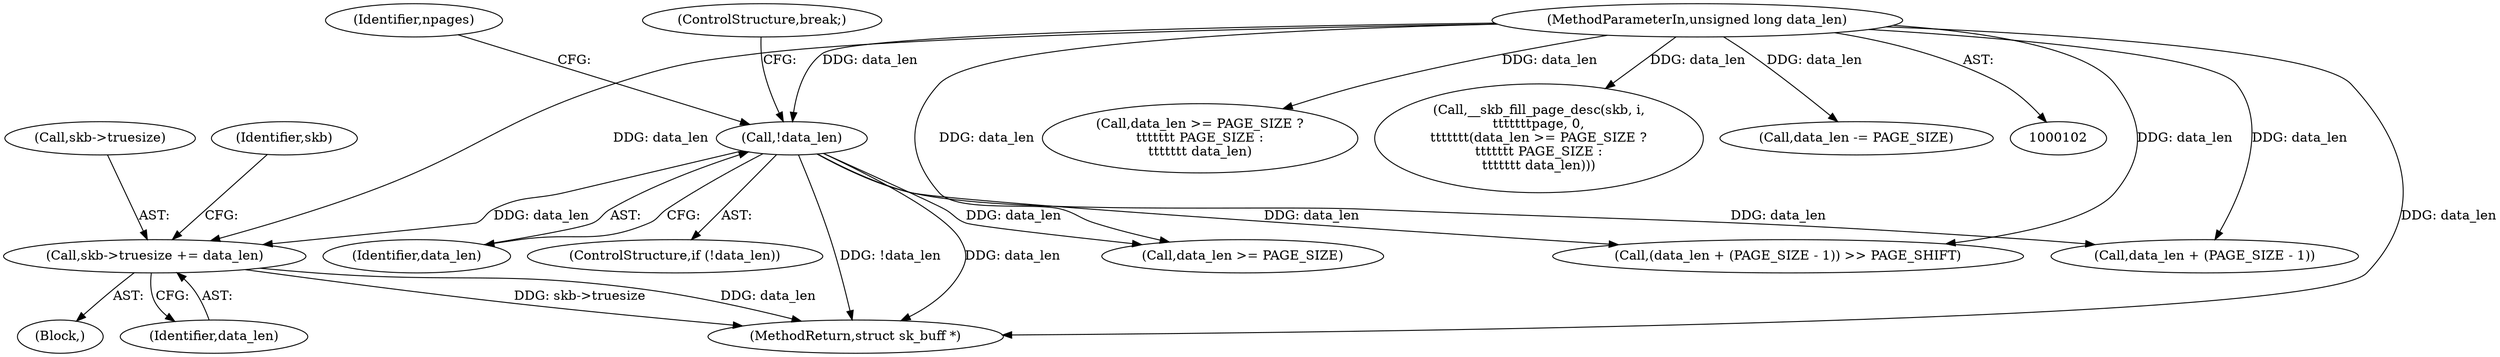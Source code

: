 digraph "0_linux_cc9b17ad29ecaa20bfe426a8d4dbfb94b13ff1cc@pointer" {
"1000187" [label="(Call,skb->truesize += data_len)"];
"1000105" [label="(MethodParameterIn,unsigned long data_len)"];
"1000175" [label="(Call,!data_len)"];
"1000238" [label="(Call,data_len >= PAGE_SIZE ?\n\t\t\t\t\t\t\t PAGE_SIZE :\n\t\t\t\t\t\t\t data_len)"];
"1000239" [label="(Call,data_len >= PAGE_SIZE)"];
"1000179" [label="(Identifier,npages)"];
"1000180" [label="(Call,(data_len + (PAGE_SIZE - 1)) >> PAGE_SHIFT)"];
"1000303" [label="(MethodReturn,struct sk_buff *)"];
"1000176" [label="(Identifier,data_len)"];
"1000188" [label="(Call,skb->truesize)"];
"1000175" [label="(Call,!data_len)"];
"1000174" [label="(ControlStructure,if (!data_len))"];
"1000171" [label="(Block,)"];
"1000187" [label="(Call,skb->truesize += data_len)"];
"1000105" [label="(MethodParameterIn,unsigned long data_len)"];
"1000177" [label="(ControlStructure,break;)"];
"1000191" [label="(Identifier,data_len)"];
"1000233" [label="(Call,__skb_fill_page_desc(skb, i,\n\t\t\t\t\t\t\tpage, 0,\n\t\t\t\t\t\t\t(data_len >= PAGE_SIZE ?\n\t\t\t\t\t\t\t PAGE_SIZE :\n\t\t\t\t\t\t\t data_len)))"];
"1000244" [label="(Call,data_len -= PAGE_SIZE)"];
"1000181" [label="(Call,data_len + (PAGE_SIZE - 1))"];
"1000195" [label="(Identifier,skb)"];
"1000187" -> "1000171"  [label="AST: "];
"1000187" -> "1000191"  [label="CFG: "];
"1000188" -> "1000187"  [label="AST: "];
"1000191" -> "1000187"  [label="AST: "];
"1000195" -> "1000187"  [label="CFG: "];
"1000187" -> "1000303"  [label="DDG: skb->truesize"];
"1000187" -> "1000303"  [label="DDG: data_len"];
"1000105" -> "1000187"  [label="DDG: data_len"];
"1000175" -> "1000187"  [label="DDG: data_len"];
"1000105" -> "1000102"  [label="AST: "];
"1000105" -> "1000303"  [label="DDG: data_len"];
"1000105" -> "1000175"  [label="DDG: data_len"];
"1000105" -> "1000180"  [label="DDG: data_len"];
"1000105" -> "1000181"  [label="DDG: data_len"];
"1000105" -> "1000233"  [label="DDG: data_len"];
"1000105" -> "1000239"  [label="DDG: data_len"];
"1000105" -> "1000238"  [label="DDG: data_len"];
"1000105" -> "1000244"  [label="DDG: data_len"];
"1000175" -> "1000174"  [label="AST: "];
"1000175" -> "1000176"  [label="CFG: "];
"1000176" -> "1000175"  [label="AST: "];
"1000177" -> "1000175"  [label="CFG: "];
"1000179" -> "1000175"  [label="CFG: "];
"1000175" -> "1000303"  [label="DDG: data_len"];
"1000175" -> "1000303"  [label="DDG: !data_len"];
"1000175" -> "1000180"  [label="DDG: data_len"];
"1000175" -> "1000181"  [label="DDG: data_len"];
"1000175" -> "1000239"  [label="DDG: data_len"];
}
